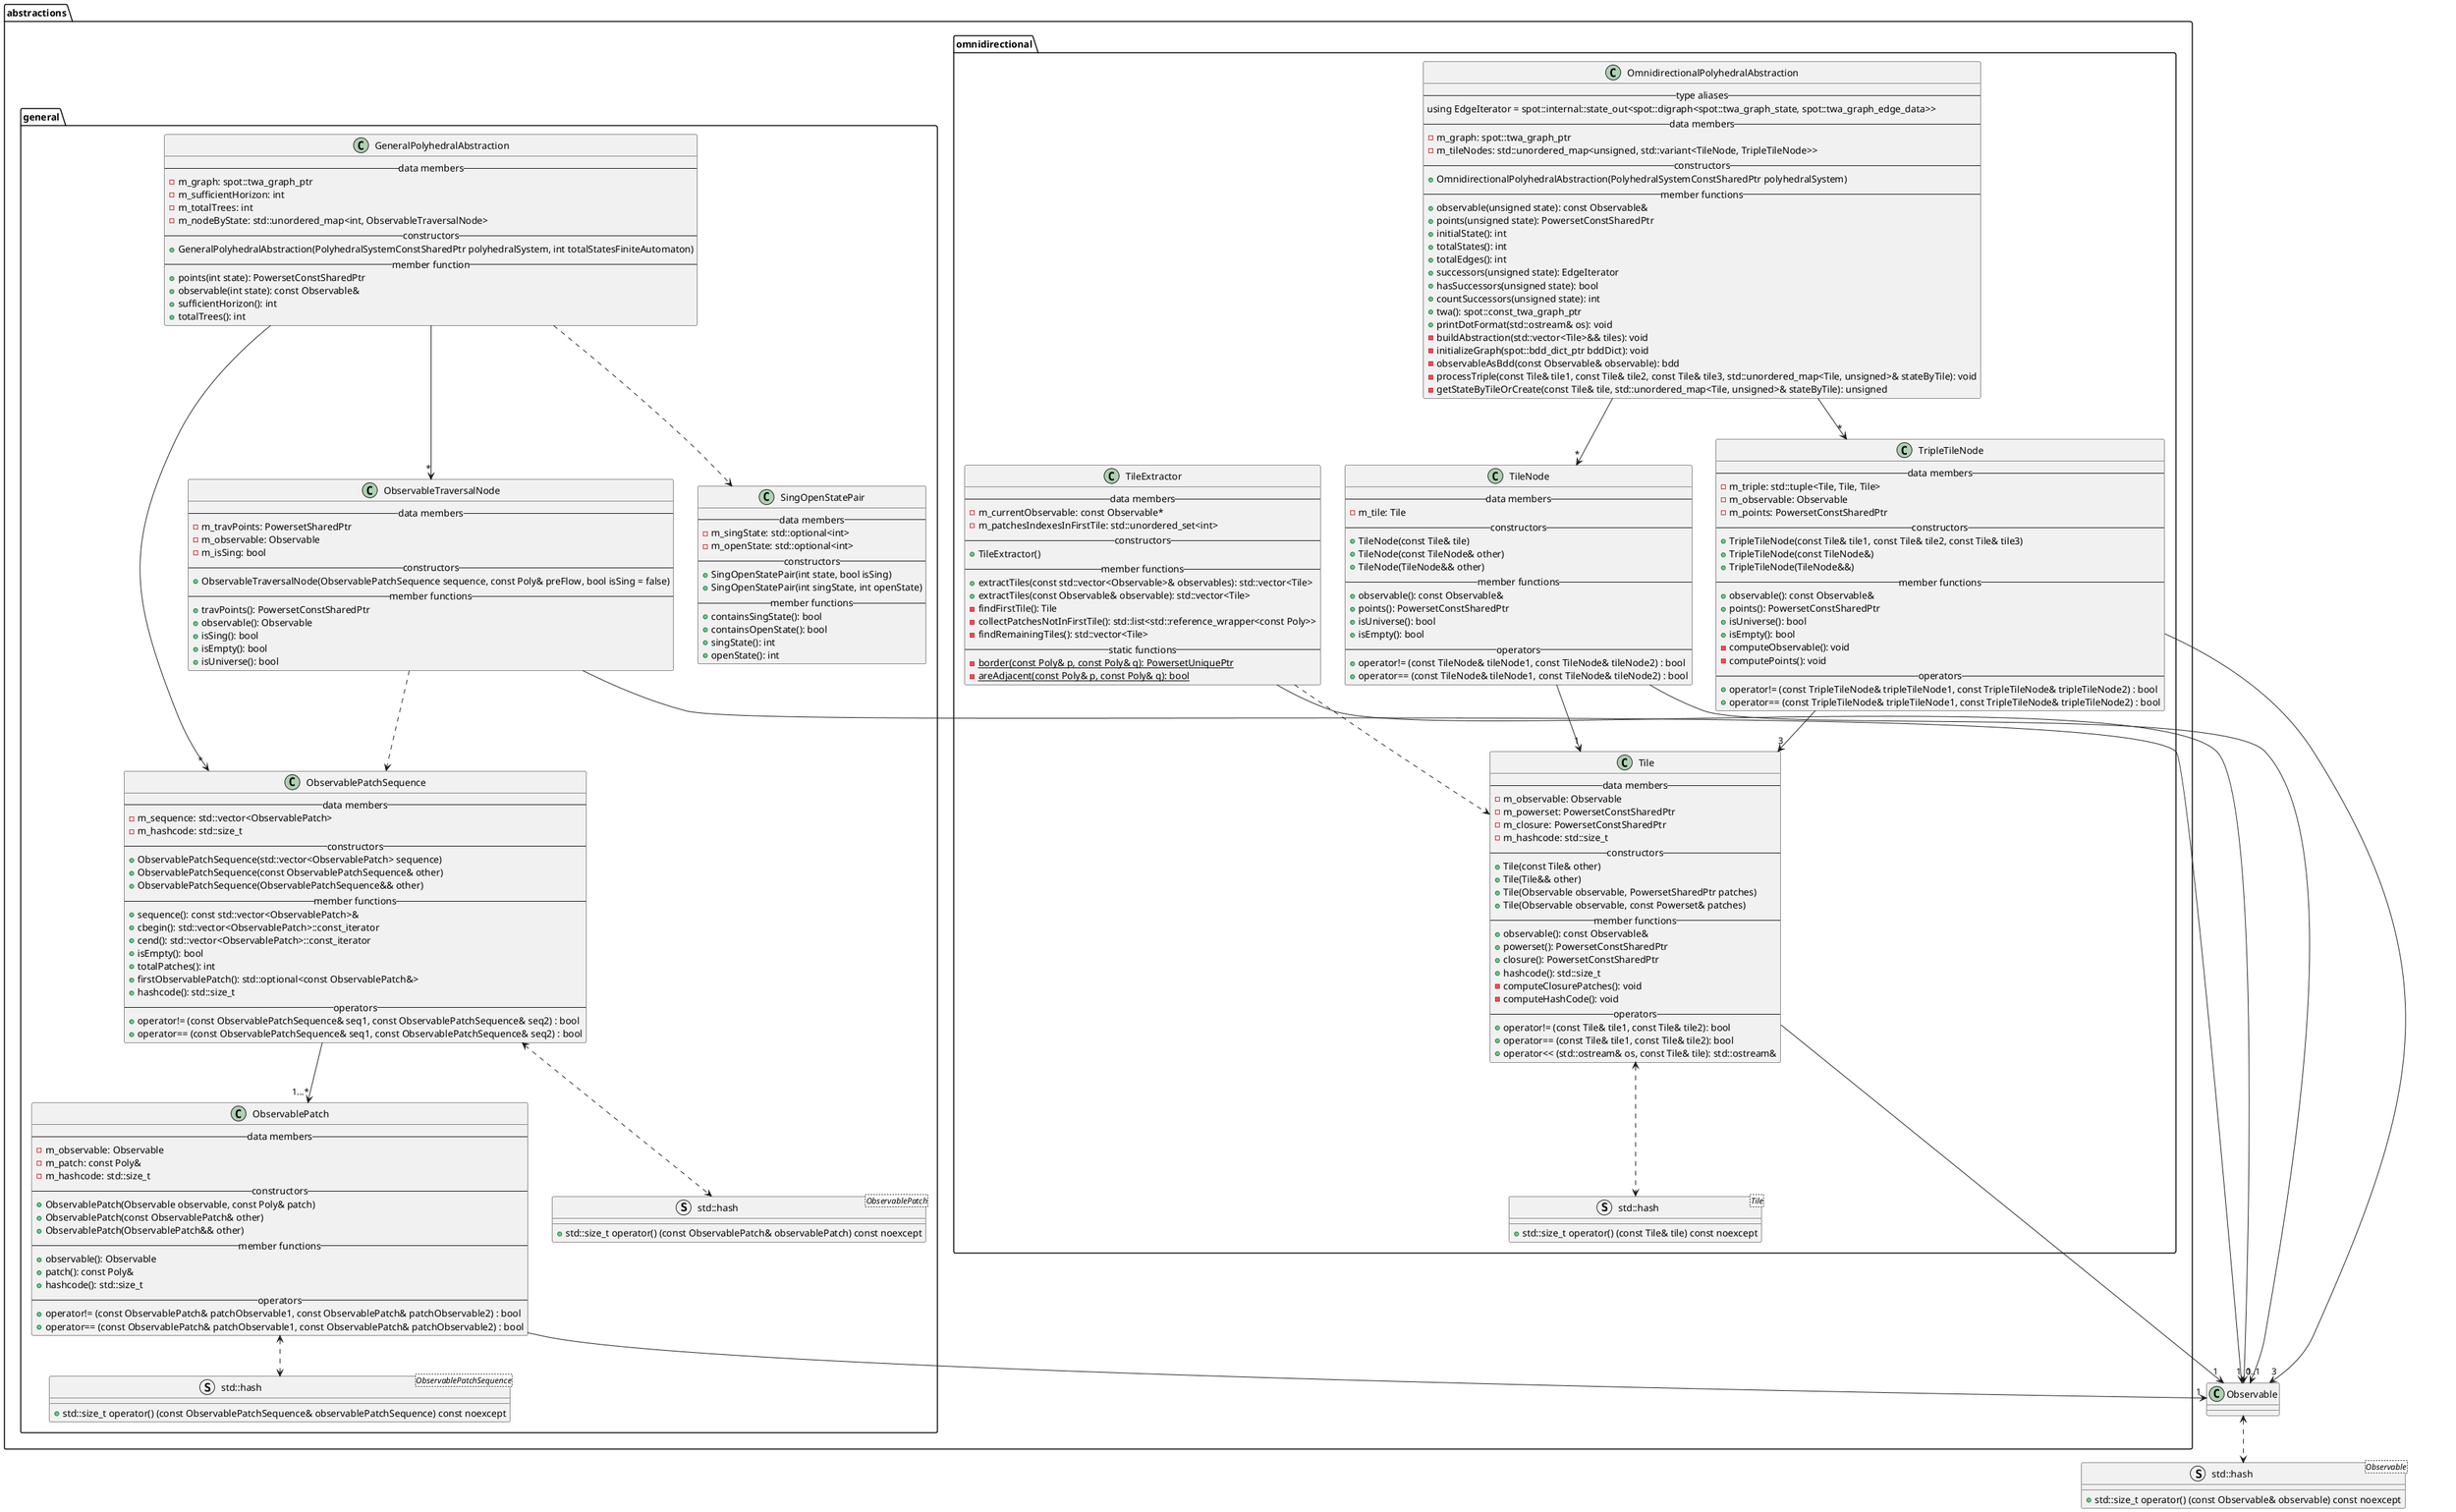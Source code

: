 @startuml

class Observable {}
struct "std::hash<Observable>" as ObservableHash {
    +std::size_t operator() (const Observable& observable) const noexcept
}

package abstractions {
        package general {
            class ObservablePatch {
                --data members--
                -m_observable: Observable
                -m_patch: const Poly&
                -m_hashcode: std::size_t
                --constructors--
                +ObservablePatch(Observable observable, const Poly& patch)
                +ObservablePatch(const ObservablePatch& other)
                +ObservablePatch(ObservablePatch&& other)
                --member functions--
                +observable(): Observable
                +patch(): const Poly&
                +hashcode(): std::size_t
                --operators--
                +operator!= (const ObservablePatch& patchObservable1, const ObservablePatch& patchObservable2) : bool
                +operator== (const ObservablePatch& patchObservable1, const ObservablePatch& patchObservable2) : bool
            }

            ObservablePatch --> "1" Observable

            class ObservablePatchSequence {
                --data members--
                -m_sequence: std::vector<ObservablePatch>
                -m_hashcode: std::size_t
                --constructors--
                +ObservablePatchSequence(std::vector<ObservablePatch> sequence)
                +ObservablePatchSequence(const ObservablePatchSequence& other)
                +ObservablePatchSequence(ObservablePatchSequence&& other)
                --member functions--
                +sequence(): const std::vector<ObservablePatch>&
                +cbegin(): std::vector<ObservablePatch>::const_iterator
                +cend(): std::vector<ObservablePatch>::const_iterator
                +isEmpty(): bool
                +totalPatches(): int
                +firstObservablePatch(): std::optional<const ObservablePatch&>
                +hashcode(): std::size_t
                --operators--
                +operator!= (const ObservablePatchSequence& seq1, const ObservablePatchSequence& seq2) : bool
                +operator== (const ObservablePatchSequence& seq1, const ObservablePatchSequence& seq2) : bool
            }

            struct "std::hash<ObservablePatchSequence>" as ObservablePatchSequenceHash {
                +std::size_t operator() (const ObservablePatchSequence& observablePatchSequence) const noexcept
            }

            struct "std::hash<ObservablePatch>" as ObservablePatchHash {
                +std::size_t operator() (const ObservablePatch& observablePatch) const noexcept
            }

            ObservablePatchSequence <..> ObservablePatchHash
            ObservablePatch <..> ObservablePatchSequenceHash
            Observable <..> ObservableHash

            class ObservableTraversalNode {
                --data members--
                -m_travPoints: PowersetSharedPtr
                -m_observable: Observable
                -m_isSing: bool
                --constructors--
                +ObservableTraversalNode(ObservablePatchSequence sequence, const Poly& preFlow, bool isSing = false)
                --member functions--
                +travPoints(): PowersetConstSharedPtr
                +observable(): Observable
                +isSing(): bool
                +isEmpty(): bool
                +isUniverse(): bool
            }

            ObservablePatchSequence --> "1...*" ObservablePatch
            ObservableTraversalNode --> "1" Observable
            ObservableTraversalNode ..> ObservablePatchSequence

            class GeneralPolyhedralAbstraction {
                --data members--
                -m_graph: spot::twa_graph_ptr
                -m_sufficientHorizon: int
                -m_totalTrees: int
                -m_nodeByState: std::unordered_map<int, ObservableTraversalNode>
                --constructors--
                +GeneralPolyhedralAbstraction(PolyhedralSystemConstSharedPtr polyhedralSystem, int totalStatesFiniteAutomaton)
                --member function--
                +points(int state): PowersetConstSharedPtr
                +observable(int state): const Observable&
                +sufficientHorizon(): int
                +totalTrees(): int
            }

            class SingOpenStatePair {
                --data members--
                -m_singState: std::optional<int>
                -m_openState: std::optional<int>
                --constructors--
                +SingOpenStatePair(int state, bool isSing)
                +SingOpenStatePair(int singState, int openState)
                --member functions--
                +containsSingState(): bool
                +containsOpenState(): bool
                +singState(): int
                +openState(): int
            }

            GeneralPolyhedralAbstraction --> "*" ObservablePatchSequence
            GeneralPolyhedralAbstraction --> "*" ObservableTraversalNode
            GeneralPolyhedralAbstraction ..> SingOpenStatePair
    }


    package omnidirectional {
        class Tile {
            --data members--
            -m_observable: Observable
            -m_powerset: PowersetConstSharedPtr
            -m_closure: PowersetConstSharedPtr
            -m_hashcode: std::size_t
            --constructors--
            +Tile(const Tile& other)
            +Tile(Tile&& other)
            +Tile(Observable observable, PowersetSharedPtr patches)
            +Tile(Observable observable, const Powerset& patches)
            --member functions--
            +observable(): const Observable&
            +powerset(): PowersetConstSharedPtr
            +closure(): PowersetConstSharedPtr
            +hashcode(): std::size_t
            -computeClosurePatches(): void
            -computeHashCode(): void
            --operators--
            +operator!= (const Tile& tile1, const Tile& tile2): bool
            +operator== (const Tile& tile1, const Tile& tile2): bool
            +operator<< (std::ostream& os, const Tile& tile): std::ostream&
        }

        class TileExtractor {
             --data members--
             -m_currentObservable: const Observable*
             -m_patchesIndexesInFirstTile: std::unordered_set<int>
             --constructors--
             +TileExtractor()
             --member functions--
             +extractTiles(const std::vector<Observable>& observables): std::vector<Tile>
             +extractTiles(const Observable& observable): std::vector<Tile>
             -findFirstTile(): Tile
             -collectPatchesNotInFirstTile(): std::list<std::reference_wrapper<const Poly>>
             -findRemainingTiles(): std::vector<Tile>
             --static functions--
             {static} -border(const Poly& p, const Poly& q): PowersetUniquePtr
             {static} -areAdjacent(const Poly& p, const Poly& q): bool
        }

        class TileNode {
            --data members--
            -m_tile: Tile
            --constructors--
            +TileNode(const Tile& tile)
            +TileNode(const TileNode& other)
            +TileNode(TileNode&& other)
            --member functions--
            +observable(): const Observable&
            +points(): PowersetConstSharedPtr
            +isUniverse(): bool
            +isEmpty(): bool
            --operators--
            +operator!= (const TileNode& tileNode1, const TileNode& tileNode2) : bool
            +operator== (const TileNode& tileNode1, const TileNode& tileNode2) : bool
        }

        class TripleTileNode {
            --data members--
            -m_triple: std::tuple<Tile, Tile, Tile>
            -m_observable: Observable
            -m_points: PowersetConstSharedPtr
            --constructors--
            +TripleTileNode(const Tile& tile1, const Tile& tile2, const Tile& tile3)
            +TripleTileNode(const TileNode&)
            +TripleTileNode(TileNode&&)
            --member functions--
            +observable(): const Observable&
            +points(): PowersetConstSharedPtr
            +isUniverse(): bool
            +isEmpty(): bool
            -computeObservable(): void
            -computePoints(): void
            --operators--
            +operator!= (const TripleTileNode& tripleTileNode1, const TripleTileNode& tripleTileNode2) : bool
            +operator== (const TripleTileNode& tripleTileNode1, const TripleTileNode& tripleTileNode2) : bool
        }

        struct "std::hash<Tile>" as TileHash {
            +std::size_t operator() (const Tile& tile) const noexcept
        }

        class OmnidirectionalPolyhedralAbstraction {
            --type aliases--
            using EdgeIterator = spot::internal::state_out<spot::digraph<spot::twa_graph_state, spot::twa_graph_edge_data>>
            --data members--
            -m_graph: spot::twa_graph_ptr
            -m_tileNodes: std::unordered_map<unsigned, std::variant<TileNode, TripleTileNode>>
            --constructors--
            +OmnidirectionalPolyhedralAbstraction(PolyhedralSystemConstSharedPtr polyhedralSystem)
            --member functions--
            +observable(unsigned state): const Observable&
            +points(unsigned state): PowersetConstSharedPtr
            +initialState(): int
            +totalStates(): int
            +totalEdges(): int
            +successors(unsigned state): EdgeIterator
            +hasSuccessors(unsigned state): bool
            +countSuccessors(unsigned state): int
            +twa(): spot::const_twa_graph_ptr
            +printDotFormat(std::ostream& os): void
            -buildAbstraction(std::vector<Tile>&& tiles): void
            -initializeGraph(spot::bdd_dict_ptr bddDict): void
            -observableAsBdd(const Observable& observable): bdd
            -processTriple(const Tile& tile1, const Tile& tile2, const Tile& tile3, std::unordered_map<Tile, unsigned>& stateByTile): void
            -getStateByTileOrCreate(const Tile& tile, std::unordered_map<Tile, unsigned>& stateByTile): unsigned
        }

        Tile <..> TileHash
        Tile --> "1" Observable
        TileNode --> "1" Observable
        TileNode --> "1" Tile
        TripleTileNode --> "3" Observable
        TripleTileNode --> "3" Tile
        TileExtractor ..> Tile
        TileExtractor --> "0..1" Observable
        OmnidirectionalPolyhedralAbstraction --> "*" TileNode
        OmnidirectionalPolyhedralAbstraction --> "*" TripleTileNode
    }
}
@enduml
